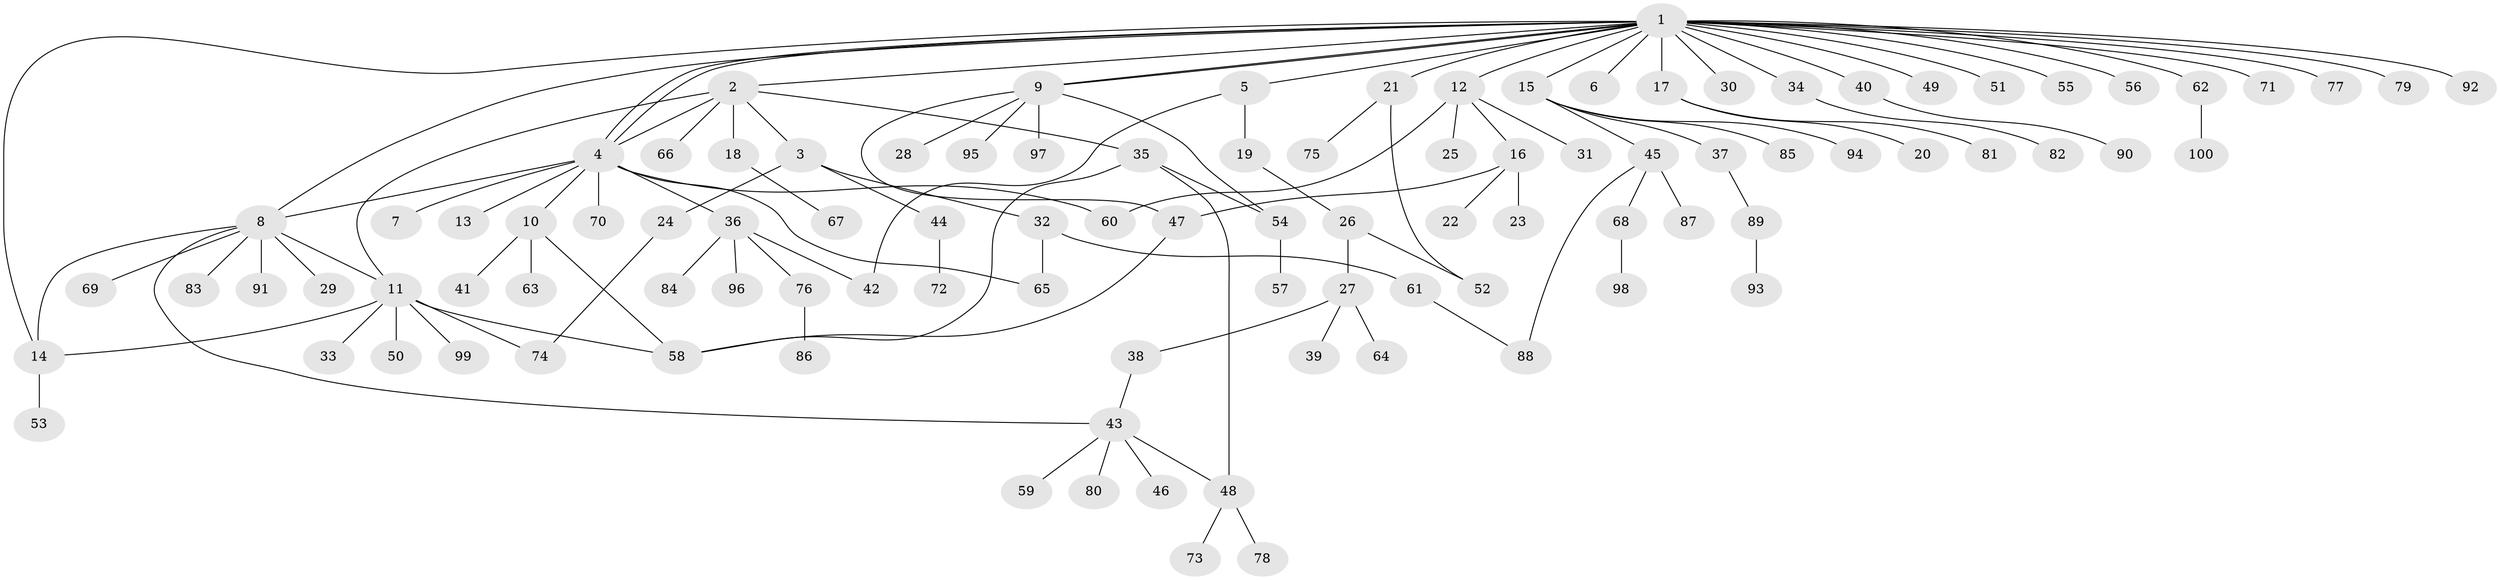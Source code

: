 // Generated by graph-tools (version 1.1) at 2025/35/03/09/25 02:35:35]
// undirected, 100 vertices, 119 edges
graph export_dot {
graph [start="1"]
  node [color=gray90,style=filled];
  1;
  2;
  3;
  4;
  5;
  6;
  7;
  8;
  9;
  10;
  11;
  12;
  13;
  14;
  15;
  16;
  17;
  18;
  19;
  20;
  21;
  22;
  23;
  24;
  25;
  26;
  27;
  28;
  29;
  30;
  31;
  32;
  33;
  34;
  35;
  36;
  37;
  38;
  39;
  40;
  41;
  42;
  43;
  44;
  45;
  46;
  47;
  48;
  49;
  50;
  51;
  52;
  53;
  54;
  55;
  56;
  57;
  58;
  59;
  60;
  61;
  62;
  63;
  64;
  65;
  66;
  67;
  68;
  69;
  70;
  71;
  72;
  73;
  74;
  75;
  76;
  77;
  78;
  79;
  80;
  81;
  82;
  83;
  84;
  85;
  86;
  87;
  88;
  89;
  90;
  91;
  92;
  93;
  94;
  95;
  96;
  97;
  98;
  99;
  100;
  1 -- 2;
  1 -- 4;
  1 -- 4;
  1 -- 5;
  1 -- 6;
  1 -- 8;
  1 -- 9;
  1 -- 9;
  1 -- 12;
  1 -- 14;
  1 -- 15;
  1 -- 17;
  1 -- 21;
  1 -- 30;
  1 -- 34;
  1 -- 40;
  1 -- 49;
  1 -- 51;
  1 -- 55;
  1 -- 56;
  1 -- 62;
  1 -- 71;
  1 -- 77;
  1 -- 79;
  1 -- 92;
  2 -- 3;
  2 -- 4;
  2 -- 11;
  2 -- 18;
  2 -- 35;
  2 -- 66;
  3 -- 24;
  3 -- 32;
  3 -- 44;
  4 -- 7;
  4 -- 8;
  4 -- 10;
  4 -- 13;
  4 -- 36;
  4 -- 60;
  4 -- 65;
  4 -- 70;
  5 -- 19;
  5 -- 42;
  8 -- 11;
  8 -- 14;
  8 -- 29;
  8 -- 43;
  8 -- 69;
  8 -- 83;
  8 -- 91;
  9 -- 28;
  9 -- 47;
  9 -- 54;
  9 -- 95;
  9 -- 97;
  10 -- 41;
  10 -- 58;
  10 -- 63;
  11 -- 14;
  11 -- 33;
  11 -- 50;
  11 -- 58;
  11 -- 74;
  11 -- 99;
  12 -- 16;
  12 -- 25;
  12 -- 31;
  12 -- 60;
  14 -- 53;
  15 -- 37;
  15 -- 45;
  15 -- 85;
  15 -- 94;
  16 -- 22;
  16 -- 23;
  16 -- 47;
  17 -- 20;
  17 -- 81;
  18 -- 67;
  19 -- 26;
  21 -- 52;
  21 -- 75;
  24 -- 74;
  26 -- 27;
  26 -- 52;
  27 -- 38;
  27 -- 39;
  27 -- 64;
  32 -- 61;
  32 -- 65;
  34 -- 82;
  35 -- 48;
  35 -- 54;
  35 -- 58;
  36 -- 42;
  36 -- 76;
  36 -- 84;
  36 -- 96;
  37 -- 89;
  38 -- 43;
  40 -- 90;
  43 -- 46;
  43 -- 48;
  43 -- 59;
  43 -- 80;
  44 -- 72;
  45 -- 68;
  45 -- 87;
  45 -- 88;
  47 -- 58;
  48 -- 73;
  48 -- 78;
  54 -- 57;
  61 -- 88;
  62 -- 100;
  68 -- 98;
  76 -- 86;
  89 -- 93;
}
